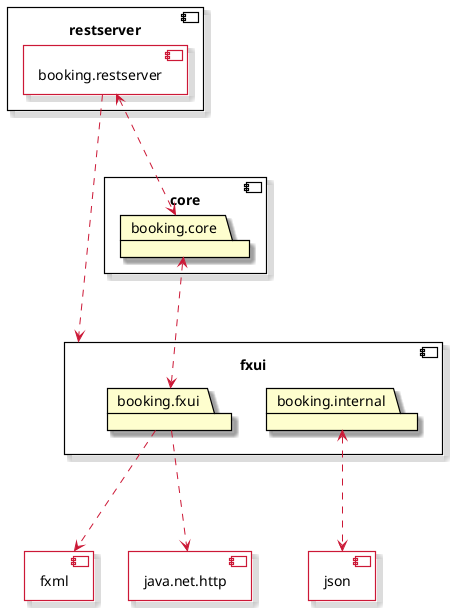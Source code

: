 @startuml packageDiagram
skin rose
component restserver {
  [booking.restserver] <<inside>>
}
component fxui {
  package booking.fxui {
}
  package booking.internal {

  }
}
component core {
  package booking.core {
}

}

component fxml <<inside>> {
}

component json <<inside>>{
}
component java.net.http <<inside>> {
}
skinparam Component {
  BackgroundColor transparent
  BorderColor black
  BorderColor<<inside>> #cc1836
}
skinparam ComponentBorderThickness 1.2
skinparam PackageBorderThickness 1.2
skinparam PackageBorderColor black
skinparam ArrowColor #cc1836
HIDE <<inside>> stereotype
booking.core <...> booking.fxui
booking.fxui ...> fxml
booking.fxui ...> java.net.http
booking.restserver <...> booking.core
booking.restserver ...> fxui    
booking.internal <...> json
@enduml
